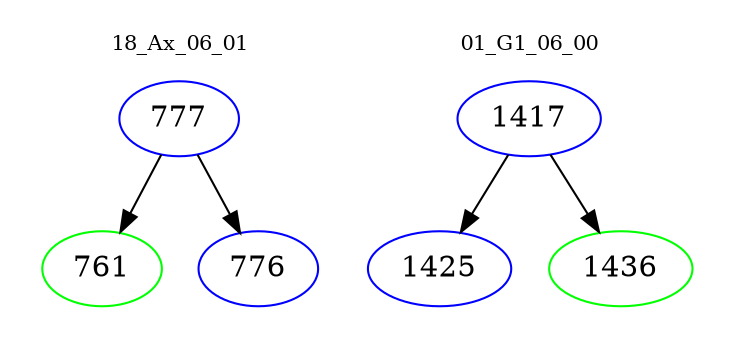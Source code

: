 digraph{
subgraph cluster_0 {
color = white
label = "18_Ax_06_01";
fontsize=10;
T0_777 [label="777", color="blue"]
T0_777 -> T0_761 [color="black"]
T0_761 [label="761", color="green"]
T0_777 -> T0_776 [color="black"]
T0_776 [label="776", color="blue"]
}
subgraph cluster_1 {
color = white
label = "01_G1_06_00";
fontsize=10;
T1_1417 [label="1417", color="blue"]
T1_1417 -> T1_1425 [color="black"]
T1_1425 [label="1425", color="blue"]
T1_1417 -> T1_1436 [color="black"]
T1_1436 [label="1436", color="green"]
}
}
